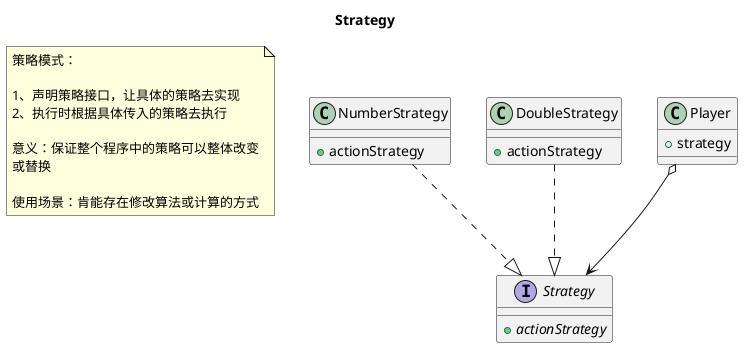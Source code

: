@startuml

title Strategy

note as N1
  策略模式：

  1、声明策略接口，让具体的策略去实现
  2、执行时根据具体传入的策略去执行

  意义：保证整个程序中的策略可以整体改变
  或替换

  使用场景：肯能存在修改算法或计算的方式
end note

interface Strategy{
 + {abstract} {method} actionStrategy
}

class NumberStrategy{
+ {method} actionStrategy
}

class DoubleStrategy{
+ {method} actionStrategy
}

class Player{
 + strategy
}

NumberStrategy ..|> Strategy
DoubleStrategy ..|> Strategy
Player o--> Strategy

@enduml